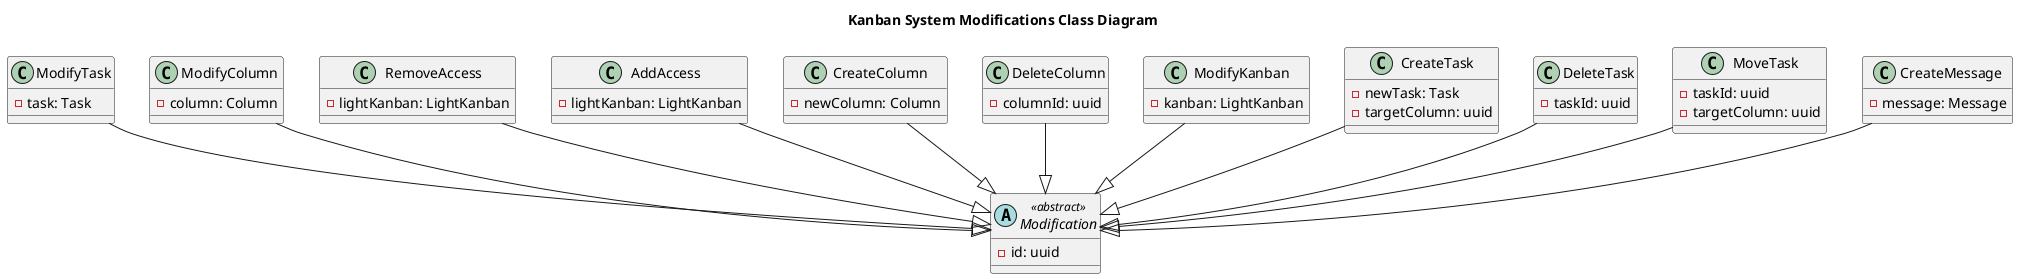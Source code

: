 @startuml classDiagramModificationsV2

title Kanban System Modifications Class Diagram
!define RECTANGLE class

' Reference classes (minimal interfaces for relationships)

' Main abstract class
abstract Modification <<abstract>>{
    - id: uuid
    '+ getId(): uuid
    '+ setId(id: uuid): void
}

' Modification classes inheriting from Modification
class ModifyTask {
    - task: Task
    '+ getTask(): Task
    '+ setTask(task: Task): void
}

class ModifyColumn {
    - column: Column
    '+ getColumn(): Column
    '+ setColumn(column: Column): void
}

class RemoveAccess {
    - lightKanban: LightKanban
    '+ getLightKanban(): LightKanban
    '+ setLightKanban(lightKanban: LightKanban): void
}

class AddAccess {
    - lightKanban: LightKanban
    '+ getLightKanban(): LightKanban
    '+ setLightKanban(lightKanban: LightKanban): void
}

class CreateColumn {
    - newColumn: Column
    '+ getNewColumn(): Column
    '+ setNewColumn(newColumn: Column): void
}

class DeleteColumn {
    - columnId: uuid
    '+ getColumnId(): uuid
    '+ setColumnId(columnId: uuid): void
}

class ModifyKanban {
    - kanban: LightKanban
    '+ getKanban(): LightKanban
    '+ setKanban(kanban: LightKanban): void
}

class CreateTask {
    - newTask: Task
    - targetColumn: uuid
    '+ getNewTask(): Task
    '+ getTargetColumn(): uuid
    '+ setNewTask(newTask: Task): void
    '+ setTargetColumn(targetColumn: uuid): void
}

class DeleteTask {
    - taskId: uuid
    '+ getTaskId(): uuid
    '+ setTaskId(taskId: uuid): void
}

class MoveTask {
    - taskId: uuid
    - targetColumn: uuid
    '+ getTaskId(): uuid
    '+ getTargetColumn(): uuid
    '+ setTaskId(taskId: uuid): void
    '+ setTargetColumn(targetColumn: uuid): void
}

class CreateMessage {
    - message: Message
    '+ getMessage(): Message
    '+ setMessage(message: Message): void
}

' ===== INHERITANCE RELATIONSHIPS =====

' Modification hierarchy
ModifyTask --|> Modification
ModifyColumn --|> Modification
ModifyKanban --|> Modification
CreateTask --|> Modification
CreateColumn --|> Modification
DeleteTask --|> Modification
DeleteColumn --|> Modification
MoveTask --|> Modification
CreateMessage --|> Modification
AddAccess --|> Modification
RemoveAccess --|> Modification
@enduml